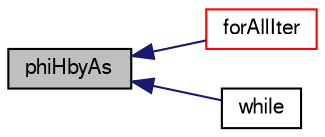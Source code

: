 digraph "phiHbyAs"
{
  bgcolor="transparent";
  edge [fontname="FreeSans",fontsize="10",labelfontname="FreeSans",labelfontsize="10"];
  node [fontname="FreeSans",fontsize="10",shape=record];
  rankdir="LR";
  Node6 [label="phiHbyAs",height=0.2,width=0.4,color="black", fillcolor="grey75", style="filled", fontcolor="black"];
  Node6 -> Node7 [dir="back",color="midnightblue",fontsize="10",style="solid",fontname="FreeSans"];
  Node7 [label="forAllIter",height=0.2,width=0.4,color="red",URL="$a38159.html#aaaca96f2de03e39be860dca1ff20ef39"];
  Node6 -> Node9 [dir="back",color="midnightblue",fontsize="10",style="solid",fontname="FreeSans"];
  Node9 [label="while",height=0.2,width=0.4,color="black",URL="$a38159.html#ab13470e79e249d04c443bf59be9ff31d"];
}
